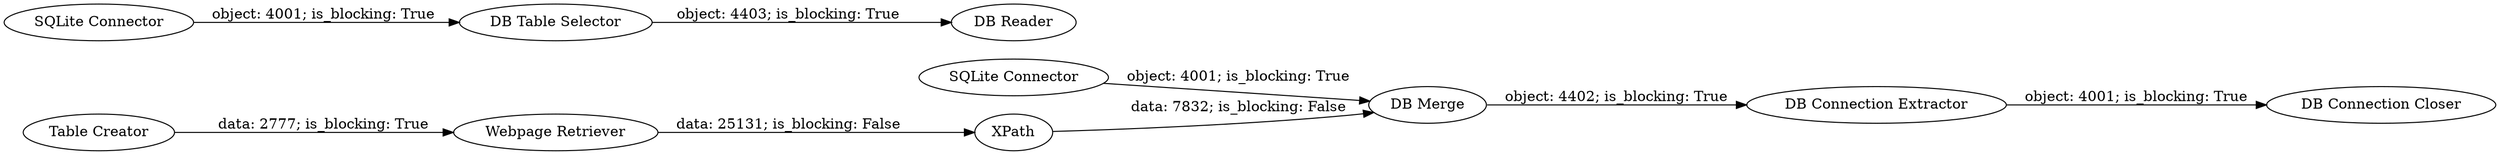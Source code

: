 digraph {
	"-3167102897481091484_2" [label=XPath]
	"-3167102897481091484_7" [label="DB Connection Extractor"]
	"-3167102897481091484_4" [label="SQLite Connector"]
	"-3167102897481091484_9" [label="DB Table Selector"]
	"-3167102897481091484_1" [label="Webpage Retriever"]
	"-3167102897481091484_10" [label="DB Reader"]
	"-3167102897481091484_6" [label="DB Connection Closer"]
	"-3167102897481091484_3" [label="Table Creator"]
	"-3167102897481091484_5" [label="DB Merge"]
	"-3167102897481091484_11" [label="SQLite Connector"]
	"-3167102897481091484_3" -> "-3167102897481091484_1" [label="data: 2777; is_blocking: True"]
	"-3167102897481091484_5" -> "-3167102897481091484_7" [label="object: 4402; is_blocking: True"]
	"-3167102897481091484_2" -> "-3167102897481091484_5" [label="data: 7832; is_blocking: False"]
	"-3167102897481091484_9" -> "-3167102897481091484_10" [label="object: 4403; is_blocking: True"]
	"-3167102897481091484_7" -> "-3167102897481091484_6" [label="object: 4001; is_blocking: True"]
	"-3167102897481091484_1" -> "-3167102897481091484_2" [label="data: 25131; is_blocking: False"]
	"-3167102897481091484_11" -> "-3167102897481091484_9" [label="object: 4001; is_blocking: True"]
	"-3167102897481091484_4" -> "-3167102897481091484_5" [label="object: 4001; is_blocking: True"]
	rankdir=LR
}
